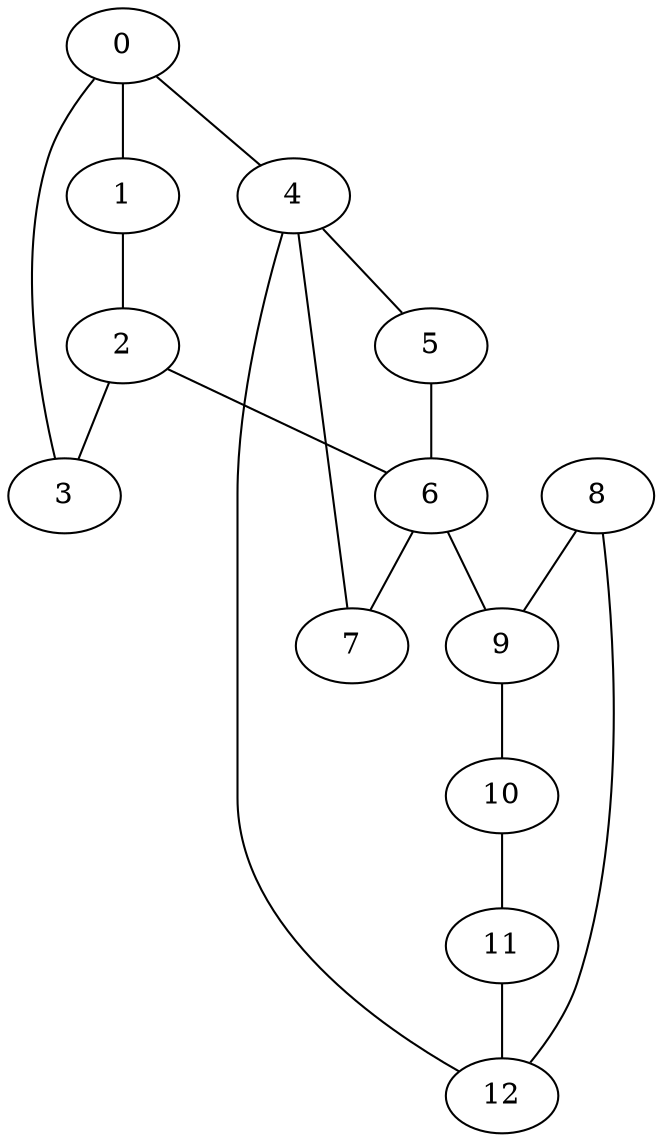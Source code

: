 graph "" {
	0	 [index=0,
		pos="13.634808390236476,9.800725620404535"];
	1	 [index=1,
		pos="14.93366969397838,11.455286775544916"];
	0 -- 1 [key=0];
3 [index=3,
	pos="13.790202466853842,13.093108773345634"];
0 -- 3 [key=0];
4 [index=4,
pos="10.766305250740375,8.416510525635832"];
0 -- 4 [key=0];
2 [index=2,
pos="11.856645815931499,12.462823441264153"];
1 -- 2 [key=0];
2 -- 3 [key=0];
6 [index=6,
pos="9.9989700983549,10.059406270662281"];
2 -- 6 [key=0];
5 [index=5,
pos="12.056707299325854,7.148686987261932"];
4 -- 5 [key=0];
7 [index=7,
pos="8.882190504929229,11.413276327167246"];
4 -- 7 [key=0];
12 [index=12,
pos="8.888075141215248,5.8717682176676576"];
4 -- 12 [key=0];
5 -- 6 [key=0];
6 -- 7 [key=0];
9 [index=9,
pos="6.7645965471409015,9.499710552073278"];
6 -- 9 [key=0];
8 [index=8,
pos="6.754515256119394,7.0656129635003255"];
8 -- 9 [key=0];
8 -- 12 [key=0];
10 [index=10,
pos="4.537989529668497,7.632442352764613"];
9 -- 10 [key=0];
11 [index=11,
pos="6.1443856135733785,4.928600256017356"];
10 -- 11 [key=0];
11 -- 12 [key=0];
}
